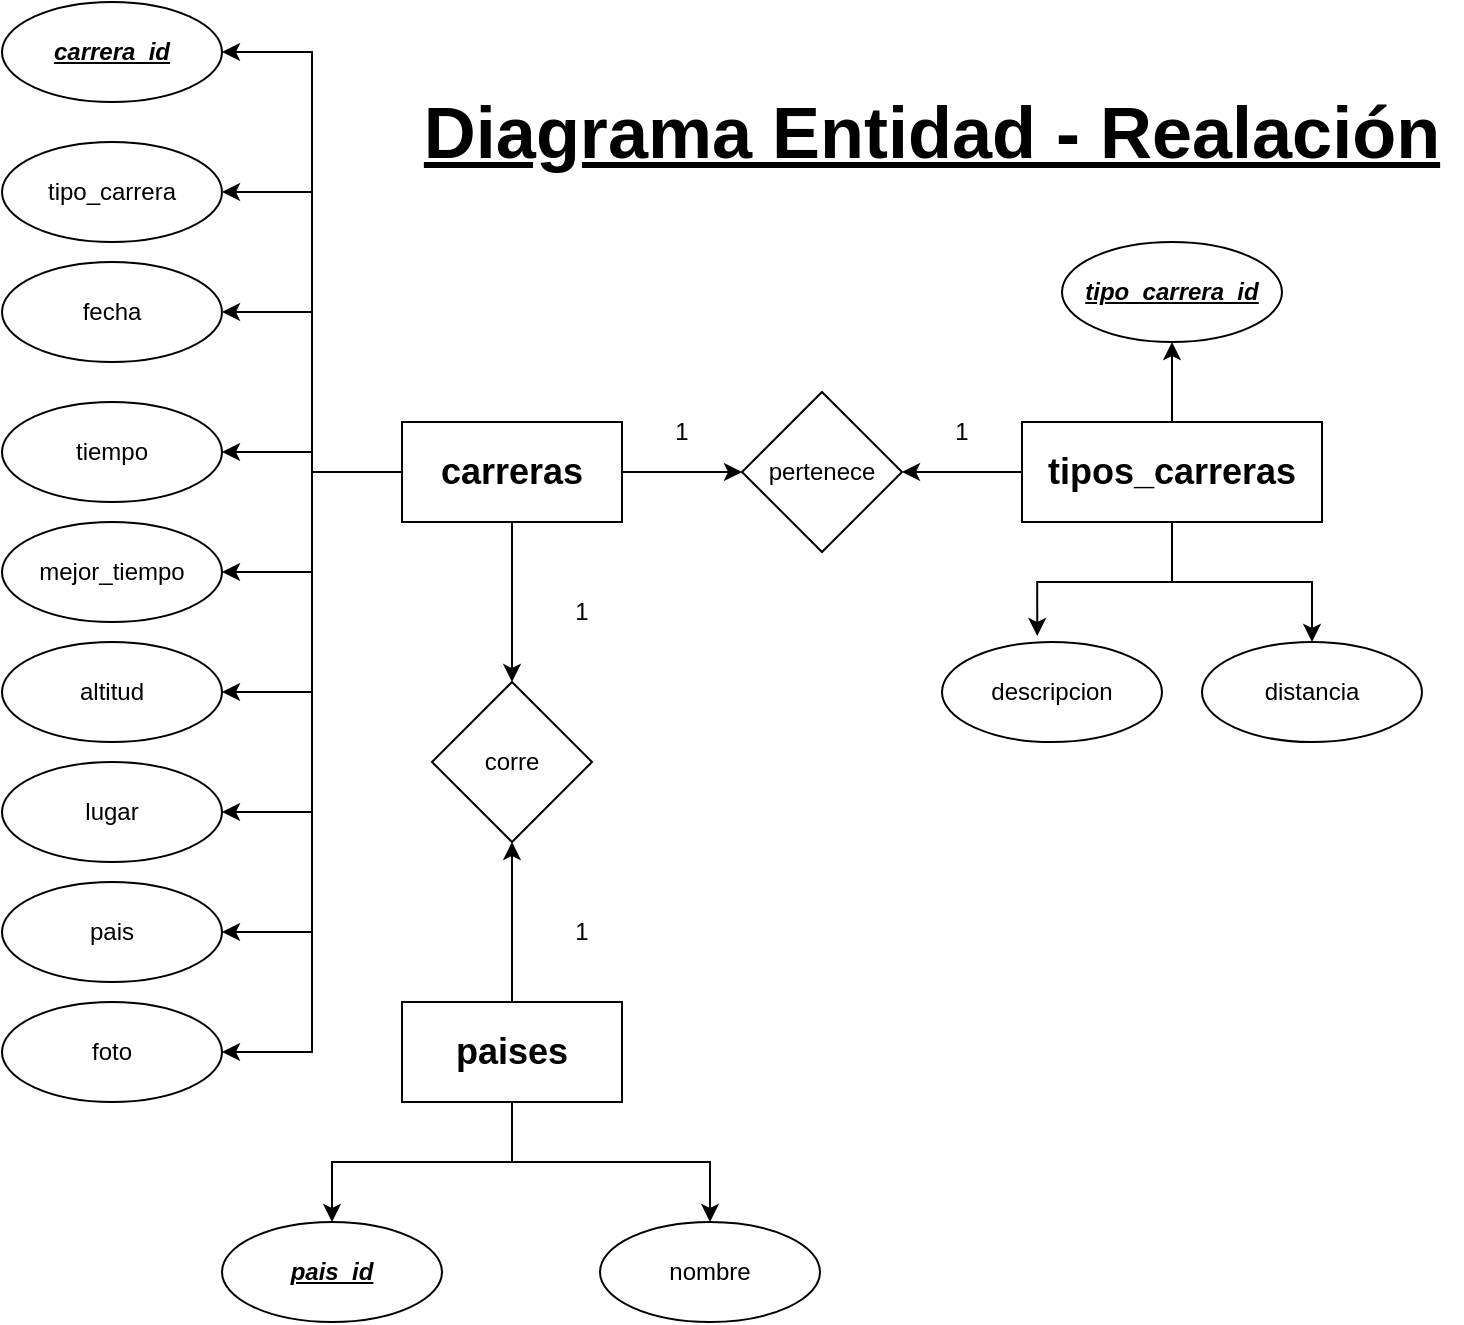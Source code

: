 <mxfile version="26.0.1">
  <diagram name="Página-1" id="q78ti-cyeS7mAO9AlYpq">
    <mxGraphModel dx="1221" dy="652" grid="1" gridSize="10" guides="1" tooltips="1" connect="1" arrows="1" fold="1" page="1" pageScale="1" pageWidth="827" pageHeight="1169" math="0" shadow="0">
      <root>
        <mxCell id="0" />
        <mxCell id="1" parent="0" />
        <mxCell id="hmxcP7MvceyvJAKSfmU0-37" style="edgeStyle=orthogonalEdgeStyle;rounded=0;orthogonalLoop=1;jettySize=auto;html=1;entryX=1;entryY=0.5;entryDx=0;entryDy=0;" parent="1" source="hmxcP7MvceyvJAKSfmU0-5" target="hmxcP7MvceyvJAKSfmU0-14" edge="1">
          <mxGeometry relative="1" as="geometry" />
        </mxCell>
        <mxCell id="hmxcP7MvceyvJAKSfmU0-38" style="edgeStyle=orthogonalEdgeStyle;rounded=0;orthogonalLoop=1;jettySize=auto;html=1;entryX=1;entryY=0.5;entryDx=0;entryDy=0;" parent="1" source="hmxcP7MvceyvJAKSfmU0-5" target="hmxcP7MvceyvJAKSfmU0-28" edge="1">
          <mxGeometry relative="1" as="geometry" />
        </mxCell>
        <mxCell id="hmxcP7MvceyvJAKSfmU0-41" style="edgeStyle=orthogonalEdgeStyle;rounded=0;orthogonalLoop=1;jettySize=auto;html=1;entryX=1;entryY=0.5;entryDx=0;entryDy=0;" parent="1" source="hmxcP7MvceyvJAKSfmU0-5" target="hmxcP7MvceyvJAKSfmU0-30" edge="1">
          <mxGeometry relative="1" as="geometry" />
        </mxCell>
        <mxCell id="hmxcP7MvceyvJAKSfmU0-42" style="edgeStyle=orthogonalEdgeStyle;rounded=0;orthogonalLoop=1;jettySize=auto;html=1;entryX=1;entryY=0.5;entryDx=0;entryDy=0;" parent="1" source="hmxcP7MvceyvJAKSfmU0-5" target="hmxcP7MvceyvJAKSfmU0-31" edge="1">
          <mxGeometry relative="1" as="geometry" />
        </mxCell>
        <mxCell id="hmxcP7MvceyvJAKSfmU0-43" style="edgeStyle=orthogonalEdgeStyle;rounded=0;orthogonalLoop=1;jettySize=auto;html=1;entryX=1;entryY=0.5;entryDx=0;entryDy=0;" parent="1" source="hmxcP7MvceyvJAKSfmU0-5" target="hmxcP7MvceyvJAKSfmU0-32" edge="1">
          <mxGeometry relative="1" as="geometry" />
        </mxCell>
        <mxCell id="hmxcP7MvceyvJAKSfmU0-44" style="edgeStyle=orthogonalEdgeStyle;rounded=0;orthogonalLoop=1;jettySize=auto;html=1;entryX=1;entryY=0.5;entryDx=0;entryDy=0;" parent="1" source="hmxcP7MvceyvJAKSfmU0-5" target="hmxcP7MvceyvJAKSfmU0-33" edge="1">
          <mxGeometry relative="1" as="geometry" />
        </mxCell>
        <mxCell id="hmxcP7MvceyvJAKSfmU0-45" style="edgeStyle=orthogonalEdgeStyle;rounded=0;orthogonalLoop=1;jettySize=auto;html=1;entryX=1;entryY=0.5;entryDx=0;entryDy=0;" parent="1" source="hmxcP7MvceyvJAKSfmU0-5" target="hmxcP7MvceyvJAKSfmU0-34" edge="1">
          <mxGeometry relative="1" as="geometry" />
        </mxCell>
        <mxCell id="hmxcP7MvceyvJAKSfmU0-46" style="edgeStyle=orthogonalEdgeStyle;rounded=0;orthogonalLoop=1;jettySize=auto;html=1;entryX=1;entryY=0.5;entryDx=0;entryDy=0;" parent="1" source="hmxcP7MvceyvJAKSfmU0-5" target="hmxcP7MvceyvJAKSfmU0-35" edge="1">
          <mxGeometry relative="1" as="geometry" />
        </mxCell>
        <mxCell id="hmxcP7MvceyvJAKSfmU0-47" style="edgeStyle=orthogonalEdgeStyle;rounded=0;orthogonalLoop=1;jettySize=auto;html=1;entryX=1;entryY=0.5;entryDx=0;entryDy=0;" parent="1" source="hmxcP7MvceyvJAKSfmU0-5" target="hmxcP7MvceyvJAKSfmU0-36" edge="1">
          <mxGeometry relative="1" as="geometry" />
        </mxCell>
        <mxCell id="hmxcP7MvceyvJAKSfmU0-51" style="edgeStyle=orthogonalEdgeStyle;rounded=0;orthogonalLoop=1;jettySize=auto;html=1;entryX=0;entryY=0.5;entryDx=0;entryDy=0;" parent="1" source="hmxcP7MvceyvJAKSfmU0-5" target="hmxcP7MvceyvJAKSfmU0-49" edge="1">
          <mxGeometry relative="1" as="geometry" />
        </mxCell>
        <mxCell id="hmxcP7MvceyvJAKSfmU0-102" style="edgeStyle=orthogonalEdgeStyle;rounded=0;orthogonalLoop=1;jettySize=auto;html=1;entryX=0.5;entryY=0;entryDx=0;entryDy=0;" parent="1" source="hmxcP7MvceyvJAKSfmU0-5" target="hmxcP7MvceyvJAKSfmU0-62" edge="1">
          <mxGeometry relative="1" as="geometry" />
        </mxCell>
        <mxCell id="hmxcP7MvceyvJAKSfmU0-5" value="&lt;font style=&quot;font-size: 18px;&quot;&gt;carreras&lt;/font&gt;" style="rounded=0;whiteSpace=wrap;html=1;fontFamily=Helvetica;fontStyle=1" parent="1" vertex="1">
          <mxGeometry x="260" y="310" width="110" height="50" as="geometry" />
        </mxCell>
        <mxCell id="hmxcP7MvceyvJAKSfmU0-14" value="&lt;i&gt;&lt;font style=&quot;font-size: 12px;&quot;&gt;&lt;u style=&quot;&quot;&gt;&lt;b&gt;carrera_id&lt;/b&gt;&lt;/u&gt;&lt;/font&gt;&lt;/i&gt;" style="ellipse;whiteSpace=wrap;html=1;" parent="1" vertex="1">
          <mxGeometry x="60" y="100" width="110" height="50" as="geometry" />
        </mxCell>
        <mxCell id="hmxcP7MvceyvJAKSfmU0-28" value="&lt;font style=&quot;font-size: 12px;&quot;&gt;tipo_carrera&lt;/font&gt;" style="ellipse;whiteSpace=wrap;html=1;" parent="1" vertex="1">
          <mxGeometry x="60" y="170" width="110" height="50" as="geometry" />
        </mxCell>
        <mxCell id="hmxcP7MvceyvJAKSfmU0-30" value="&lt;font style=&quot;font-size: 12px;&quot;&gt;fecha&lt;/font&gt;" style="ellipse;whiteSpace=wrap;html=1;" parent="1" vertex="1">
          <mxGeometry x="60" y="230" width="110" height="50" as="geometry" />
        </mxCell>
        <mxCell id="hmxcP7MvceyvJAKSfmU0-31" value="&lt;font style=&quot;font-size: 12px;&quot;&gt;tiempo&lt;/font&gt;" style="ellipse;whiteSpace=wrap;html=1;" parent="1" vertex="1">
          <mxGeometry x="60" y="300" width="110" height="50" as="geometry" />
        </mxCell>
        <mxCell id="hmxcP7MvceyvJAKSfmU0-32" value="&lt;font style=&quot;font-size: 12px;&quot;&gt;mejor_tiempo&lt;/font&gt;" style="ellipse;whiteSpace=wrap;html=1;" parent="1" vertex="1">
          <mxGeometry x="60" y="360" width="110" height="50" as="geometry" />
        </mxCell>
        <mxCell id="hmxcP7MvceyvJAKSfmU0-33" value="&lt;font style=&quot;font-size: 12px;&quot;&gt;altitud&lt;/font&gt;" style="ellipse;whiteSpace=wrap;html=1;" parent="1" vertex="1">
          <mxGeometry x="60" y="420" width="110" height="50" as="geometry" />
        </mxCell>
        <mxCell id="hmxcP7MvceyvJAKSfmU0-34" value="&lt;font style=&quot;font-size: 12px;&quot;&gt;lugar&lt;/font&gt;" style="ellipse;whiteSpace=wrap;html=1;" parent="1" vertex="1">
          <mxGeometry x="60" y="480" width="110" height="50" as="geometry" />
        </mxCell>
        <mxCell id="hmxcP7MvceyvJAKSfmU0-35" value="&lt;font style=&quot;font-size: 12px;&quot;&gt;pais&lt;/font&gt;" style="ellipse;whiteSpace=wrap;html=1;" parent="1" vertex="1">
          <mxGeometry x="60" y="540" width="110" height="50" as="geometry" />
        </mxCell>
        <mxCell id="hmxcP7MvceyvJAKSfmU0-36" value="foto" style="ellipse;whiteSpace=wrap;html=1;" parent="1" vertex="1">
          <mxGeometry x="60" y="600" width="110" height="50" as="geometry" />
        </mxCell>
        <mxCell id="hmxcP7MvceyvJAKSfmU0-52" style="edgeStyle=orthogonalEdgeStyle;rounded=0;orthogonalLoop=1;jettySize=auto;html=1;entryX=1;entryY=0.5;entryDx=0;entryDy=0;" parent="1" source="hmxcP7MvceyvJAKSfmU0-48" target="hmxcP7MvceyvJAKSfmU0-49" edge="1">
          <mxGeometry relative="1" as="geometry" />
        </mxCell>
        <mxCell id="hmxcP7MvceyvJAKSfmU0-58" style="edgeStyle=orthogonalEdgeStyle;rounded=0;orthogonalLoop=1;jettySize=auto;html=1;entryX=0.5;entryY=0;entryDx=0;entryDy=0;" parent="1" source="hmxcP7MvceyvJAKSfmU0-48" target="hmxcP7MvceyvJAKSfmU0-56" edge="1">
          <mxGeometry relative="1" as="geometry" />
        </mxCell>
        <mxCell id="hmxcP7MvceyvJAKSfmU0-59" style="edgeStyle=orthogonalEdgeStyle;rounded=0;orthogonalLoop=1;jettySize=auto;html=1;entryX=0.5;entryY=1;entryDx=0;entryDy=0;" parent="1" source="hmxcP7MvceyvJAKSfmU0-48" target="hmxcP7MvceyvJAKSfmU0-53" edge="1">
          <mxGeometry relative="1" as="geometry" />
        </mxCell>
        <mxCell id="hmxcP7MvceyvJAKSfmU0-48" value="&lt;font style=&quot;font-size: 18px;&quot;&gt;tipos_carreras&lt;/font&gt;" style="rounded=0;whiteSpace=wrap;html=1;fontFamily=Helvetica;fontStyle=1" parent="1" vertex="1">
          <mxGeometry x="570" y="310" width="150" height="50" as="geometry" />
        </mxCell>
        <mxCell id="hmxcP7MvceyvJAKSfmU0-49" value="pertenece" style="rhombus;whiteSpace=wrap;html=1;" parent="1" vertex="1">
          <mxGeometry x="430" y="295" width="80" height="80" as="geometry" />
        </mxCell>
        <mxCell id="hmxcP7MvceyvJAKSfmU0-53" value="&lt;i&gt;&lt;font style=&quot;font-size: 12px;&quot;&gt;&lt;u style=&quot;&quot;&gt;&lt;b&gt;tipo_carrera_id&lt;/b&gt;&lt;/u&gt;&lt;/font&gt;&lt;/i&gt;" style="ellipse;whiteSpace=wrap;html=1;" parent="1" vertex="1">
          <mxGeometry x="590" y="220" width="110" height="50" as="geometry" />
        </mxCell>
        <mxCell id="hmxcP7MvceyvJAKSfmU0-55" value="&lt;font style=&quot;font-size: 12px;&quot;&gt;descripcion&lt;/font&gt;" style="ellipse;whiteSpace=wrap;html=1;" parent="1" vertex="1">
          <mxGeometry x="530" y="420" width="110" height="50" as="geometry" />
        </mxCell>
        <mxCell id="hmxcP7MvceyvJAKSfmU0-56" value="&lt;font style=&quot;font-size: 12px;&quot;&gt;distancia&lt;/font&gt;" style="ellipse;whiteSpace=wrap;html=1;" parent="1" vertex="1">
          <mxGeometry x="660" y="420" width="110" height="50" as="geometry" />
        </mxCell>
        <mxCell id="hmxcP7MvceyvJAKSfmU0-57" style="edgeStyle=orthogonalEdgeStyle;rounded=0;orthogonalLoop=1;jettySize=auto;html=1;entryX=0.433;entryY=-0.06;entryDx=0;entryDy=0;entryPerimeter=0;" parent="1" source="hmxcP7MvceyvJAKSfmU0-48" target="hmxcP7MvceyvJAKSfmU0-55" edge="1">
          <mxGeometry relative="1" as="geometry" />
        </mxCell>
        <mxCell id="hmxcP7MvceyvJAKSfmU0-62" value="corre" style="rhombus;whiteSpace=wrap;html=1;" parent="1" vertex="1">
          <mxGeometry x="275" y="440" width="80" height="80" as="geometry" />
        </mxCell>
        <mxCell id="hmxcP7MvceyvJAKSfmU0-70" value="1" style="text;html=1;align=center;verticalAlign=middle;whiteSpace=wrap;rounded=0;" parent="1" vertex="1">
          <mxGeometry x="370" y="300" width="60" height="30" as="geometry" />
        </mxCell>
        <mxCell id="hmxcP7MvceyvJAKSfmU0-71" value="1" style="text;html=1;align=center;verticalAlign=middle;whiteSpace=wrap;rounded=0;" parent="1" vertex="1">
          <mxGeometry x="510" y="300" width="60" height="30" as="geometry" />
        </mxCell>
        <mxCell id="hmxcP7MvceyvJAKSfmU0-75" value="&lt;b&gt;&lt;font style=&quot;font-size: 36px;&quot;&gt;&lt;u&gt;Diagrama Entidad - Realación&lt;/u&gt;&lt;/font&gt;&lt;/b&gt;" style="text;html=1;align=center;verticalAlign=middle;whiteSpace=wrap;rounded=0;" parent="1" vertex="1">
          <mxGeometry x="260" y="130" width="530" height="70" as="geometry" />
        </mxCell>
        <mxCell id="hmxcP7MvceyvJAKSfmU0-92" value="&lt;font style=&quot;font-size: 12px;&quot;&gt;&lt;b&gt;&lt;i&gt;&lt;u&gt;pais_id&lt;/u&gt;&lt;/i&gt;&lt;/b&gt;&lt;/font&gt;" style="ellipse;whiteSpace=wrap;html=1;" parent="1" vertex="1">
          <mxGeometry x="170" y="710" width="110" height="50" as="geometry" />
        </mxCell>
        <mxCell id="hmxcP7MvceyvJAKSfmU0-100" style="edgeStyle=orthogonalEdgeStyle;rounded=0;orthogonalLoop=1;jettySize=auto;html=1;entryX=0.5;entryY=0;entryDx=0;entryDy=0;" parent="1" source="hmxcP7MvceyvJAKSfmU0-96" target="hmxcP7MvceyvJAKSfmU0-97" edge="1">
          <mxGeometry relative="1" as="geometry" />
        </mxCell>
        <mxCell id="hmxcP7MvceyvJAKSfmU0-101" style="edgeStyle=orthogonalEdgeStyle;rounded=0;orthogonalLoop=1;jettySize=auto;html=1;entryX=0.5;entryY=0;entryDx=0;entryDy=0;" parent="1" source="hmxcP7MvceyvJAKSfmU0-96" target="hmxcP7MvceyvJAKSfmU0-92" edge="1">
          <mxGeometry relative="1" as="geometry" />
        </mxCell>
        <mxCell id="hmxcP7MvceyvJAKSfmU0-105" style="edgeStyle=orthogonalEdgeStyle;rounded=0;orthogonalLoop=1;jettySize=auto;html=1;entryX=0.5;entryY=1;entryDx=0;entryDy=0;" parent="1" source="hmxcP7MvceyvJAKSfmU0-96" target="hmxcP7MvceyvJAKSfmU0-62" edge="1">
          <mxGeometry relative="1" as="geometry" />
        </mxCell>
        <mxCell id="hmxcP7MvceyvJAKSfmU0-96" value="&lt;font style=&quot;font-size: 18px;&quot;&gt;paises&lt;/font&gt;" style="rounded=0;whiteSpace=wrap;html=1;fontFamily=Helvetica;fontStyle=1" parent="1" vertex="1">
          <mxGeometry x="260" y="600" width="110" height="50" as="geometry" />
        </mxCell>
        <mxCell id="hmxcP7MvceyvJAKSfmU0-97" value="&lt;font style=&quot;font-size: 12px;&quot;&gt;nombre&lt;/font&gt;" style="ellipse;whiteSpace=wrap;html=1;" parent="1" vertex="1">
          <mxGeometry x="359" y="710" width="110" height="50" as="geometry" />
        </mxCell>
        <mxCell id="hmxcP7MvceyvJAKSfmU0-106" value="1" style="text;html=1;align=center;verticalAlign=middle;whiteSpace=wrap;rounded=0;" parent="1" vertex="1">
          <mxGeometry x="320" y="390" width="60" height="30" as="geometry" />
        </mxCell>
        <mxCell id="hmxcP7MvceyvJAKSfmU0-107" value="1" style="text;html=1;align=center;verticalAlign=middle;whiteSpace=wrap;rounded=0;" parent="1" vertex="1">
          <mxGeometry x="320" y="550" width="60" height="30" as="geometry" />
        </mxCell>
      </root>
    </mxGraphModel>
  </diagram>
</mxfile>
